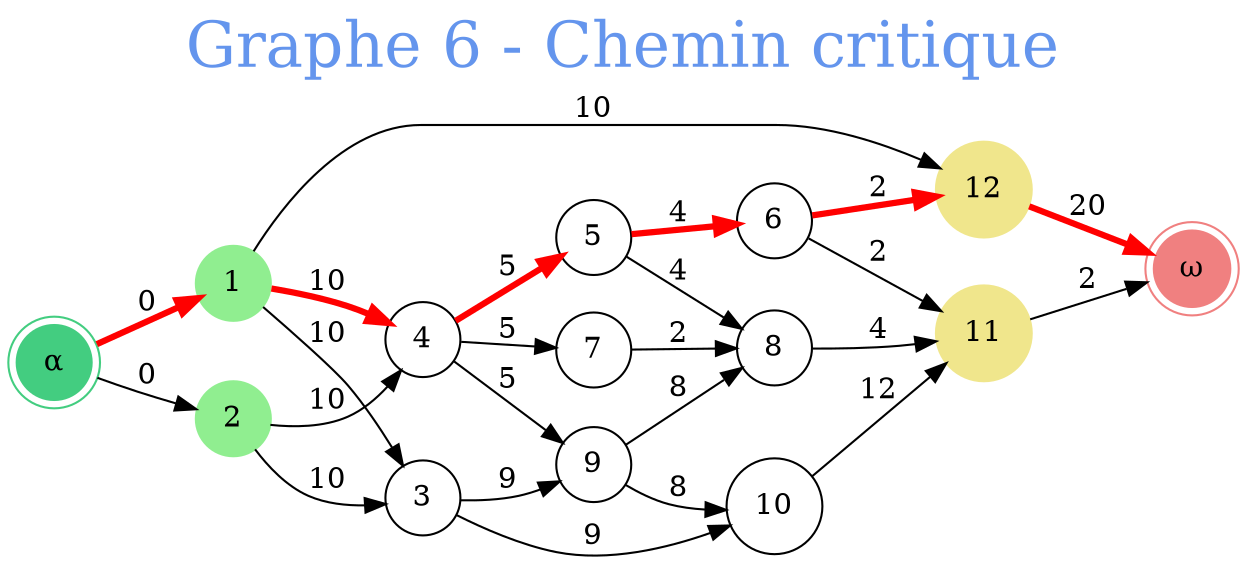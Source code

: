 // Graphe 6 - Chemin critique
digraph {
	rankdir=LR
	graph [fontcolor=cornflowerblue fontsize=30 label="Graphe 6 - Chemin critique" labelloc=t]
	0 [label="α" color=seagreen3 shape=doublecircle style=filled]
	1 [label=1 color=lightgreen shape=circle style=filled]
	2 [label=2 color=lightgreen shape=circle style=filled]
	3 [label=3 shape=circle]
	4 [label=4 shape=circle]
	5 [label=5 shape=circle]
	6 [label=6 shape=circle]
	7 [label=7 shape=circle]
	8 [label=8 shape=circle]
	9 [label=9 shape=circle]
	10 [label=10 shape=circle]
	11 [label=11 color=khaki shape=circle style=filled]
	12 [label=12 color=khaki shape=circle style=filled]
	13 [label="ω" color=lightcoral shape=doublecircle style=filled]
	0 -> 2 [label=0]
	1 -> 3 [label=10]
	1 -> 12 [label=10]
	2 -> 3 [label=10]
	2 -> 4 [label=10]
	3 -> 9 [label=9]
	3 -> 10 [label=9]
	4 -> 7 [label=5]
	4 -> 9 [label=5]
	5 -> 8 [label=4]
	6 -> 11 [label=2]
	7 -> 8 [label=2]
	8 -> 11 [label=4]
	9 -> 8 [label=8]
	9 -> 10 [label=8]
	10 -> 11 [label=12]
	11 -> 13 [label=2]
	0 -> 1 [label=0 color=red constraint=true penwidth=3.0]
	6 -> 12 [label=2 color=red constraint=true penwidth=3.0]
	12 -> 13 [label=20 color=red constraint=true penwidth=3.0]
	1 -> 4 [label=10 color=red constraint=true penwidth=3.0]
	4 -> 5 [label=5 color=red constraint=true penwidth=3.0]
	5 -> 6 [label=4 color=red constraint=true penwidth=3.0]
}
